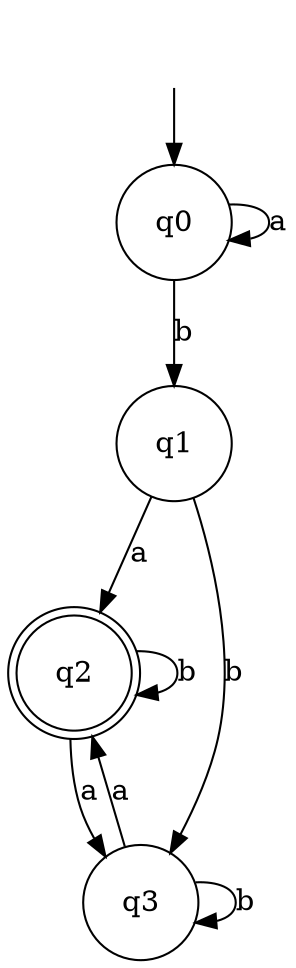 digraph Automaton {

q0 [shape = circle, label=<<TABLE BORDER="0" CELLBORDER="0" CELLSPACING="0"><TR><TD>q0</TD></TR></TABLE>>];

_nil [style = invis, label=<<TABLE BORDER="0" CELLBORDER="" CELLSPACING="0"><TR><TD>_nil</TD></TR></TABLE>>];

q1 [shape = circle, label=<<TABLE BORDER="0" CELLBORDER="0" CELLSPACING="0"><TR><TD>q1</TD></TR></TABLE>>];

q2 [shape = doublecircle, label=<<TABLE BORDER="0" CELLBORDER="0" CELLSPACING="0"><TR><TD>q2</TD></TR></TABLE>>];

q3 [shape = circle, label=<<TABLE BORDER="0" CELLBORDER="0" CELLSPACING="0"><TR><TD>q3</TD></TR></TABLE>>];

q0->q0 [label="a"];

q3->q3 [label="b"];

q3->q2 [label="a"];

_nil -> q0 [];

q1->q3 [label="b"];

q1->q2 [label="a"];

q2->q2 [label="b"];

q0->q1 [label="b"];

q2->q3 [label="a"];

}
